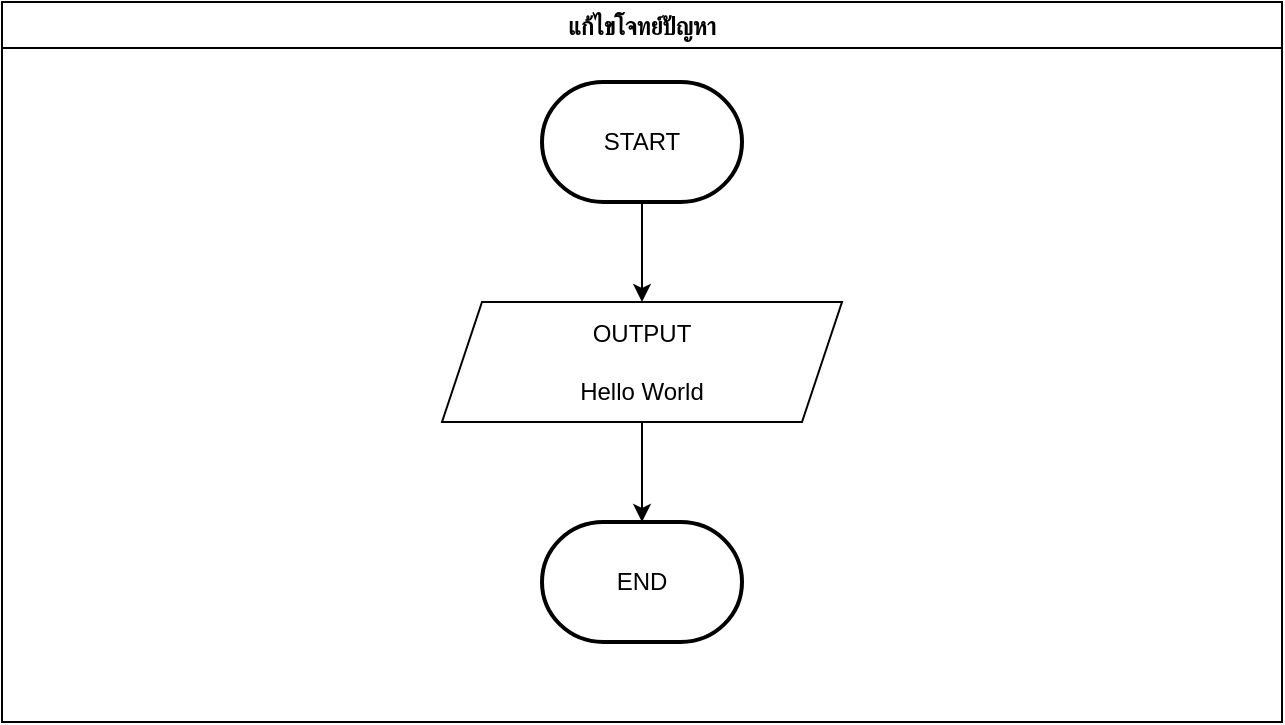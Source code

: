 <mxfile version="24.8.6">
  <diagram name="Page-1" id="a2noEjGUrxi2LQBduwJM">
    <mxGraphModel dx="1892" dy="565" grid="1" gridSize="10" guides="1" tooltips="1" connect="1" arrows="1" fold="1" page="1" pageScale="1" pageWidth="850" pageHeight="1100" math="0" shadow="0">
      <root>
        <mxCell id="0" />
        <mxCell id="1" parent="0" />
        <mxCell id="OH-SeRZGk3RYWAUox0oA-34" value="แก้ไขโจทย์ปัญหา" style="swimlane;fontFamily=Sarabun;fontSource=https%3A%2F%2Ffonts.googleapis.com%2Fcss%3Ffamily%3DSarabun;" parent="1" vertex="1">
          <mxGeometry x="-745" y="40" width="640" height="360" as="geometry" />
        </mxCell>
        <mxCell id="Bfbc1K0Z-ESx8tG73KyT-2" value="OUTPUT&lt;div&gt;&lt;br&gt;&lt;/div&gt;&lt;div&gt;Hello World&lt;/div&gt;" style="shape=parallelogram;perimeter=parallelogramPerimeter;whiteSpace=wrap;html=1;fixedSize=1;" parent="OH-SeRZGk3RYWAUox0oA-34" vertex="1">
          <mxGeometry x="220" y="150" width="200" height="60" as="geometry" />
        </mxCell>
        <mxCell id="Bfbc1K0Z-ESx8tG73KyT-3" value="" style="endArrow=classic;html=1;rounded=0;exitX=0.5;exitY=1;exitDx=0;exitDy=0;entryX=0.5;entryY=0;entryDx=0;entryDy=0;entryPerimeter=0;" parent="OH-SeRZGk3RYWAUox0oA-34" source="Bfbc1K0Z-ESx8tG73KyT-2" edge="1" target="6tdealWEWWK-yycc04rh-1">
          <mxGeometry width="50" height="50" relative="1" as="geometry">
            <mxPoint x="320" y="270" as="sourcePoint" />
            <mxPoint x="320" y="240" as="targetPoint" />
          </mxGeometry>
        </mxCell>
        <mxCell id="6tdealWEWWK-yycc04rh-1" value="END" style="strokeWidth=2;html=1;shape=mxgraph.flowchart.terminator;whiteSpace=wrap;" vertex="1" parent="OH-SeRZGk3RYWAUox0oA-34">
          <mxGeometry x="270" y="260" width="100" height="60" as="geometry" />
        </mxCell>
        <mxCell id="6tdealWEWWK-yycc04rh-2" value="START" style="strokeWidth=2;html=1;shape=mxgraph.flowchart.terminator;whiteSpace=wrap;" vertex="1" parent="OH-SeRZGk3RYWAUox0oA-34">
          <mxGeometry x="270" y="40" width="100" height="60" as="geometry" />
        </mxCell>
        <mxCell id="Bfbc1K0Z-ESx8tG73KyT-1" value="" style="endArrow=classic;html=1;rounded=0;entryX=0.5;entryY=0;entryDx=0;entryDy=0;exitX=0.5;exitY=1;exitDx=0;exitDy=0;exitPerimeter=0;" parent="OH-SeRZGk3RYWAUox0oA-34" source="6tdealWEWWK-yycc04rh-2" edge="1" target="Bfbc1K0Z-ESx8tG73KyT-2">
          <mxGeometry width="50" height="50" relative="1" as="geometry">
            <mxPoint x="320" y="100" as="sourcePoint" />
            <mxPoint x="320" y="120" as="targetPoint" />
          </mxGeometry>
        </mxCell>
      </root>
    </mxGraphModel>
  </diagram>
</mxfile>
